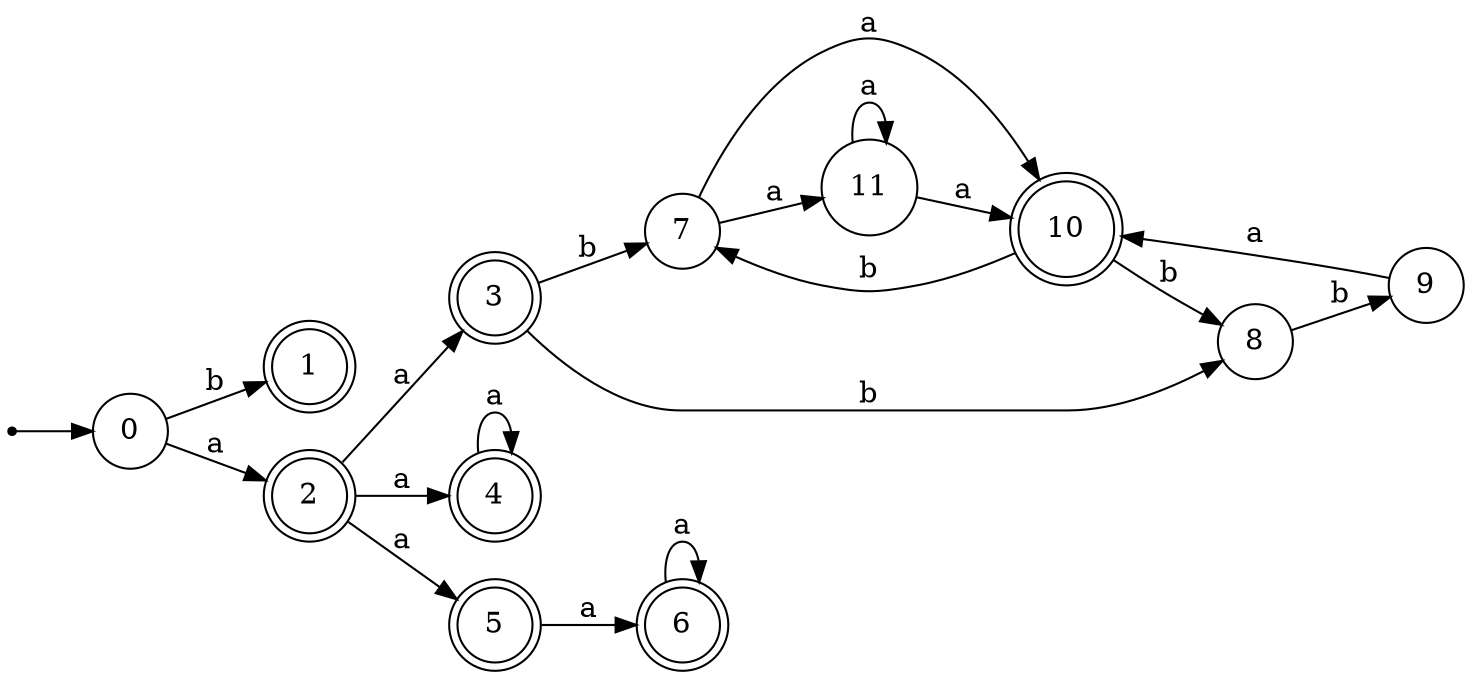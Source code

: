 digraph finite_state_machine {
rankdir=LR;
size="20,20";
node [shape = point]; "dummy0"
node [shape = circle]; "0";
"dummy0" -> "0";
node [shape = doublecircle]; "1";node [shape = doublecircle]; "2";node [shape = doublecircle]; "3";node [shape = doublecircle]; "4";node [shape = doublecircle]; "5";node [shape = doublecircle]; "6";node [shape = circle]; "7";
node [shape = circle]; "8";
node [shape = circle]; "9";
node [shape = doublecircle]; "10";node [shape = circle]; "11";
"0" -> "1" [label = "b"];
 "0" -> "2" [label = "a"];
 "2" -> "3" [label = "a"];
 "2" -> "4" [label = "a"];
 "2" -> "5" [label = "a"];
 "5" -> "6" [label = "a"];
 "6" -> "6" [label = "a"];
 "4" -> "4" [label = "a"];
 "3" -> "8" [label = "b"];
 "3" -> "7" [label = "b"];
 "8" -> "9" [label = "b"];
 "9" -> "10" [label = "a"];
 "10" -> "8" [label = "b"];
 "10" -> "7" [label = "b"];
 "7" -> "10" [label = "a"];
 "7" -> "11" [label = "a"];
 "11" -> "10" [label = "a"];
 "11" -> "11" [label = "a"];
 }

